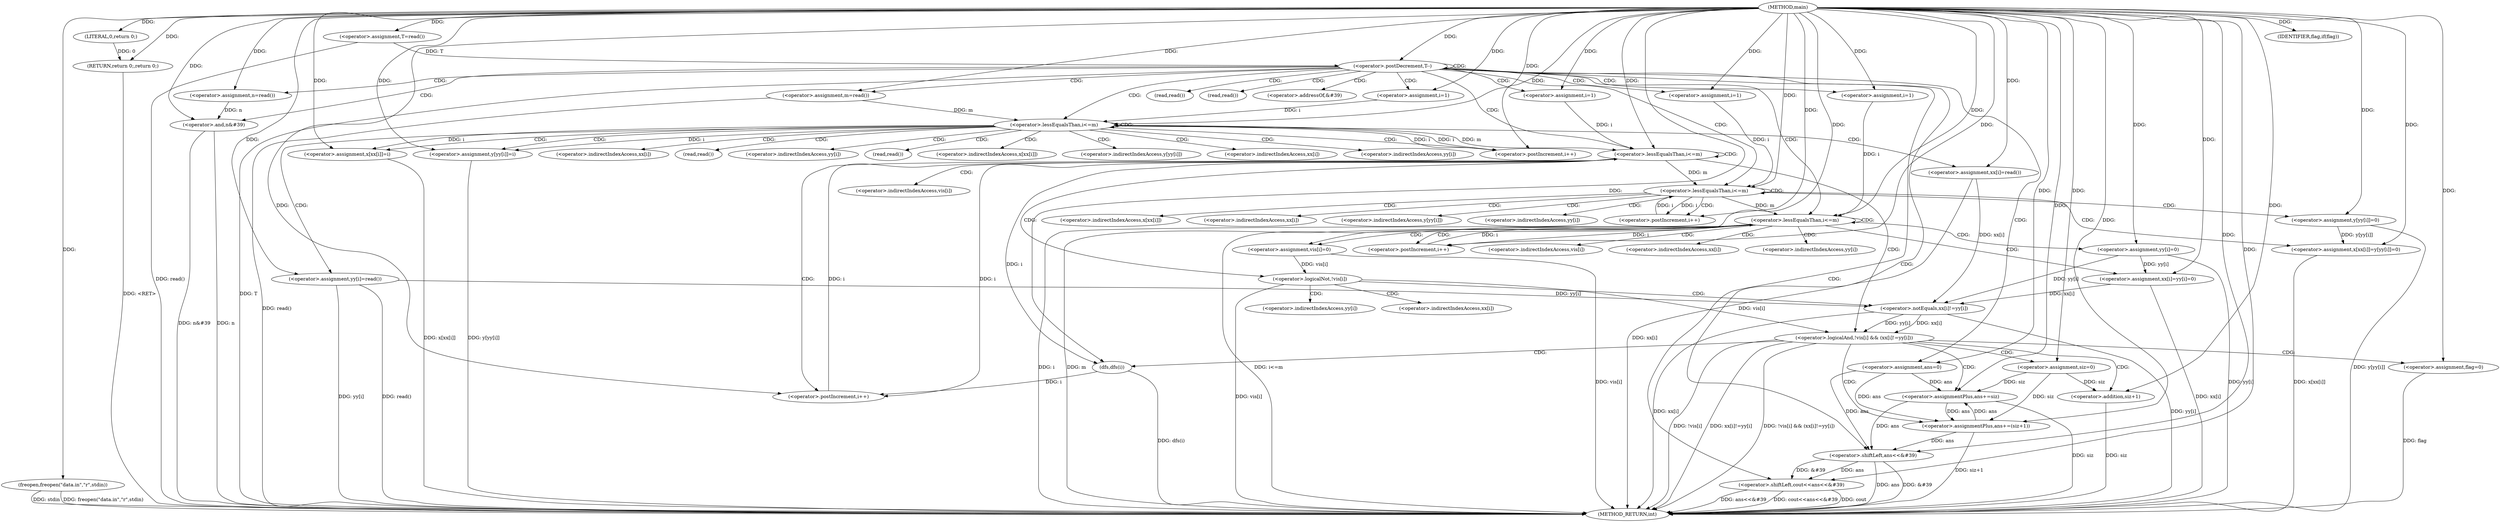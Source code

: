 digraph "main" {  
"1000501" [label = "(METHOD,main)" ]
"1000662" [label = "(METHOD_RETURN,int)" ]
"1000503" [label = "(freopen,freopen(\"data.in\",\"r\",stdin))" ]
"1000507" [label = "(<operator>.assignment,T=read())" ]
"1000660" [label = "(RETURN,return 0;,return 0;)" ]
"1000511" [label = "(<operator>.postDecrement,T--)" ]
"1000661" [label = "(LITERAL,0,return 0;)" ]
"1000514" [label = "(<operator>.assignment,n=read())" ]
"1000517" [label = "(<operator>.assignment,m=read())" ]
"1000555" [label = "(<operator>.assignment,ans=0)" ]
"1000602" [label = "(<operator>.shiftLeft,cout<<ans<<&#39)" ]
"1000608" [label = "(<operator>.and,n&#39)" ]
"1000522" [label = "(<operator>.assignment,i=1)" ]
"1000525" [label = "(<operator>.lessEqualsThan,i<=m)" ]
"1000528" [label = "(<operator>.postIncrement,i++)" ]
"1000560" [label = "(<operator>.assignment,i=1)" ]
"1000563" [label = "(<operator>.lessEqualsThan,i<=m)" ]
"1000566" [label = "(<operator>.postIncrement,i++)" ]
"1000613" [label = "(<operator>.assignment,i=1)" ]
"1000616" [label = "(<operator>.lessEqualsThan,i<=m)" ]
"1000619" [label = "(<operator>.postIncrement,i++)" ]
"1000637" [label = "(<operator>.assignment,i=1)" ]
"1000640" [label = "(<operator>.lessEqualsThan,i<=m)" ]
"1000643" [label = "(<operator>.postIncrement,i++)" ]
"1000531" [label = "(<operator>.assignment,xx[i]=read())" ]
"1000536" [label = "(<operator>.assignment,yy[i]=read())" ]
"1000541" [label = "(<operator>.assignment,x[xx[i]]=i)" ]
"1000548" [label = "(<operator>.assignment,y[yy[i]]=i)" ]
"1000604" [label = "(<operator>.shiftLeft,ans<<&#39)" ]
"1000622" [label = "(<operator>.assignment,x[xx[i]]=y[yy[i]]=0)" ]
"1000646" [label = "(<operator>.assignment,vis[i]=0)" ]
"1000651" [label = "(<operator>.assignment,xx[i]=yy[i]=0)" ]
"1000570" [label = "(<operator>.logicalAnd,!vis[i] && (xx[i]!=yy[i]))" ]
"1000583" [label = "(<operator>.assignment,flag=0)" ]
"1000586" [label = "(<operator>.assignment,siz=0)" ]
"1000589" [label = "(dfs,dfs(i))" ]
"1000628" [label = "(<operator>.assignment,y[yy[i]]=0)" ]
"1000655" [label = "(<operator>.assignment,yy[i]=0)" ]
"1000571" [label = "(<operator>.logicalNot,!vis[i])" ]
"1000575" [label = "(<operator>.notEquals,xx[i]!=yy[i])" ]
"1000592" [label = "(IDENTIFIER,flag,if(flag))" ]
"1000593" [label = "(<operator>.assignmentPlus,ans+=siz)" ]
"1000597" [label = "(<operator>.assignmentPlus,ans+=(siz+1))" ]
"1000599" [label = "(<operator>.addition,siz+1)" ]
"1000516" [label = "(read,read())" ]
"1000519" [label = "(read,read())" ]
"1000606" [label = "(<operator>.addressOf,&#39)" ]
"1000532" [label = "(<operator>.indirectIndexAccess,xx[i])" ]
"1000535" [label = "(read,read())" ]
"1000537" [label = "(<operator>.indirectIndexAccess,yy[i])" ]
"1000540" [label = "(read,read())" ]
"1000542" [label = "(<operator>.indirectIndexAccess,x[xx[i]])" ]
"1000549" [label = "(<operator>.indirectIndexAccess,y[yy[i]])" ]
"1000623" [label = "(<operator>.indirectIndexAccess,x[xx[i]])" ]
"1000647" [label = "(<operator>.indirectIndexAccess,vis[i])" ]
"1000652" [label = "(<operator>.indirectIndexAccess,xx[i])" ]
"1000544" [label = "(<operator>.indirectIndexAccess,xx[i])" ]
"1000551" [label = "(<operator>.indirectIndexAccess,yy[i])" ]
"1000625" [label = "(<operator>.indirectIndexAccess,xx[i])" ]
"1000629" [label = "(<operator>.indirectIndexAccess,y[yy[i]])" ]
"1000656" [label = "(<operator>.indirectIndexAccess,yy[i])" ]
"1000572" [label = "(<operator>.indirectIndexAccess,vis[i])" ]
"1000576" [label = "(<operator>.indirectIndexAccess,xx[i])" ]
"1000579" [label = "(<operator>.indirectIndexAccess,yy[i])" ]
"1000631" [label = "(<operator>.indirectIndexAccess,yy[i])" ]
  "1000660" -> "1000662"  [ label = "DDG: <RET>"] 
  "1000503" -> "1000662"  [ label = "DDG: freopen(\"data.in\",\"r\",stdin)"] 
  "1000507" -> "1000662"  [ label = "DDG: read()"] 
  "1000511" -> "1000662"  [ label = "DDG: T"] 
  "1000517" -> "1000662"  [ label = "DDG: read()"] 
  "1000604" -> "1000662"  [ label = "DDG: ans"] 
  "1000604" -> "1000662"  [ label = "DDG: &#39"] 
  "1000602" -> "1000662"  [ label = "DDG: ans<<&#39"] 
  "1000602" -> "1000662"  [ label = "DDG: cout<<ans<<&#39"] 
  "1000608" -> "1000662"  [ label = "DDG: n"] 
  "1000608" -> "1000662"  [ label = "DDG: n&#39"] 
  "1000640" -> "1000662"  [ label = "DDG: i"] 
  "1000640" -> "1000662"  [ label = "DDG: m"] 
  "1000640" -> "1000662"  [ label = "DDG: i<=m"] 
  "1000646" -> "1000662"  [ label = "DDG: vis[i]"] 
  "1000651" -> "1000662"  [ label = "DDG: xx[i]"] 
  "1000655" -> "1000662"  [ label = "DDG: yy[i]"] 
  "1000622" -> "1000662"  [ label = "DDG: x[xx[i]]"] 
  "1000628" -> "1000662"  [ label = "DDG: y[yy[i]]"] 
  "1000571" -> "1000662"  [ label = "DDG: vis[i]"] 
  "1000570" -> "1000662"  [ label = "DDG: !vis[i]"] 
  "1000575" -> "1000662"  [ label = "DDG: xx[i]"] 
  "1000575" -> "1000662"  [ label = "DDG: yy[i]"] 
  "1000570" -> "1000662"  [ label = "DDG: xx[i]!=yy[i]"] 
  "1000570" -> "1000662"  [ label = "DDG: !vis[i] && (xx[i]!=yy[i])"] 
  "1000589" -> "1000662"  [ label = "DDG: dfs(i)"] 
  "1000599" -> "1000662"  [ label = "DDG: siz"] 
  "1000597" -> "1000662"  [ label = "DDG: siz+1"] 
  "1000593" -> "1000662"  [ label = "DDG: siz"] 
  "1000531" -> "1000662"  [ label = "DDG: xx[i]"] 
  "1000536" -> "1000662"  [ label = "DDG: yy[i]"] 
  "1000536" -> "1000662"  [ label = "DDG: read()"] 
  "1000541" -> "1000662"  [ label = "DDG: x[xx[i]]"] 
  "1000548" -> "1000662"  [ label = "DDG: y[yy[i]]"] 
  "1000602" -> "1000662"  [ label = "DDG: cout"] 
  "1000503" -> "1000662"  [ label = "DDG: stdin"] 
  "1000583" -> "1000662"  [ label = "DDG: flag"] 
  "1000501" -> "1000507"  [ label = "DDG: "] 
  "1000661" -> "1000660"  [ label = "DDG: 0"] 
  "1000501" -> "1000660"  [ label = "DDG: "] 
  "1000501" -> "1000503"  [ label = "DDG: "] 
  "1000501" -> "1000661"  [ label = "DDG: "] 
  "1000507" -> "1000511"  [ label = "DDG: T"] 
  "1000501" -> "1000511"  [ label = "DDG: "] 
  "1000501" -> "1000514"  [ label = "DDG: "] 
  "1000501" -> "1000517"  [ label = "DDG: "] 
  "1000501" -> "1000555"  [ label = "DDG: "] 
  "1000501" -> "1000522"  [ label = "DDG: "] 
  "1000501" -> "1000560"  [ label = "DDG: "] 
  "1000501" -> "1000602"  [ label = "DDG: "] 
  "1000604" -> "1000602"  [ label = "DDG: ans"] 
  "1000604" -> "1000602"  [ label = "DDG: &#39"] 
  "1000514" -> "1000608"  [ label = "DDG: n"] 
  "1000501" -> "1000608"  [ label = "DDG: "] 
  "1000501" -> "1000613"  [ label = "DDG: "] 
  "1000501" -> "1000637"  [ label = "DDG: "] 
  "1000522" -> "1000525"  [ label = "DDG: i"] 
  "1000528" -> "1000525"  [ label = "DDG: i"] 
  "1000501" -> "1000525"  [ label = "DDG: "] 
  "1000517" -> "1000525"  [ label = "DDG: m"] 
  "1000501" -> "1000528"  [ label = "DDG: "] 
  "1000525" -> "1000528"  [ label = "DDG: i"] 
  "1000501" -> "1000531"  [ label = "DDG: "] 
  "1000501" -> "1000536"  [ label = "DDG: "] 
  "1000525" -> "1000541"  [ label = "DDG: i"] 
  "1000501" -> "1000541"  [ label = "DDG: "] 
  "1000501" -> "1000548"  [ label = "DDG: "] 
  "1000525" -> "1000548"  [ label = "DDG: i"] 
  "1000560" -> "1000563"  [ label = "DDG: i"] 
  "1000566" -> "1000563"  [ label = "DDG: i"] 
  "1000501" -> "1000563"  [ label = "DDG: "] 
  "1000525" -> "1000563"  [ label = "DDG: m"] 
  "1000563" -> "1000566"  [ label = "DDG: i"] 
  "1000589" -> "1000566"  [ label = "DDG: i"] 
  "1000501" -> "1000566"  [ label = "DDG: "] 
  "1000555" -> "1000604"  [ label = "DDG: ans"] 
  "1000597" -> "1000604"  [ label = "DDG: ans"] 
  "1000593" -> "1000604"  [ label = "DDG: ans"] 
  "1000501" -> "1000604"  [ label = "DDG: "] 
  "1000613" -> "1000616"  [ label = "DDG: i"] 
  "1000619" -> "1000616"  [ label = "DDG: i"] 
  "1000501" -> "1000616"  [ label = "DDG: "] 
  "1000563" -> "1000616"  [ label = "DDG: m"] 
  "1000616" -> "1000619"  [ label = "DDG: i"] 
  "1000501" -> "1000619"  [ label = "DDG: "] 
  "1000637" -> "1000640"  [ label = "DDG: i"] 
  "1000643" -> "1000640"  [ label = "DDG: i"] 
  "1000501" -> "1000640"  [ label = "DDG: "] 
  "1000616" -> "1000640"  [ label = "DDG: m"] 
  "1000640" -> "1000643"  [ label = "DDG: i"] 
  "1000501" -> "1000643"  [ label = "DDG: "] 
  "1000501" -> "1000646"  [ label = "DDG: "] 
  "1000628" -> "1000622"  [ label = "DDG: y[yy[i]]"] 
  "1000501" -> "1000622"  [ label = "DDG: "] 
  "1000655" -> "1000651"  [ label = "DDG: yy[i]"] 
  "1000501" -> "1000651"  [ label = "DDG: "] 
  "1000571" -> "1000570"  [ label = "DDG: vis[i]"] 
  "1000575" -> "1000570"  [ label = "DDG: yy[i]"] 
  "1000575" -> "1000570"  [ label = "DDG: xx[i]"] 
  "1000501" -> "1000583"  [ label = "DDG: "] 
  "1000501" -> "1000586"  [ label = "DDG: "] 
  "1000501" -> "1000628"  [ label = "DDG: "] 
  "1000501" -> "1000655"  [ label = "DDG: "] 
  "1000646" -> "1000571"  [ label = "DDG: vis[i]"] 
  "1000651" -> "1000575"  [ label = "DDG: xx[i]"] 
  "1000531" -> "1000575"  [ label = "DDG: xx[i]"] 
  "1000655" -> "1000575"  [ label = "DDG: yy[i]"] 
  "1000536" -> "1000575"  [ label = "DDG: yy[i]"] 
  "1000563" -> "1000589"  [ label = "DDG: i"] 
  "1000501" -> "1000589"  [ label = "DDG: "] 
  "1000501" -> "1000592"  [ label = "DDG: "] 
  "1000586" -> "1000593"  [ label = "DDG: siz"] 
  "1000501" -> "1000593"  [ label = "DDG: "] 
  "1000555" -> "1000593"  [ label = "DDG: ans"] 
  "1000597" -> "1000593"  [ label = "DDG: ans"] 
  "1000586" -> "1000597"  [ label = "DDG: siz"] 
  "1000501" -> "1000597"  [ label = "DDG: "] 
  "1000555" -> "1000597"  [ label = "DDG: ans"] 
  "1000593" -> "1000597"  [ label = "DDG: ans"] 
  "1000586" -> "1000599"  [ label = "DDG: siz"] 
  "1000501" -> "1000599"  [ label = "DDG: "] 
  "1000511" -> "1000560"  [ label = "CDG: "] 
  "1000511" -> "1000637"  [ label = "CDG: "] 
  "1000511" -> "1000525"  [ label = "CDG: "] 
  "1000511" -> "1000514"  [ label = "CDG: "] 
  "1000511" -> "1000608"  [ label = "CDG: "] 
  "1000511" -> "1000563"  [ label = "CDG: "] 
  "1000511" -> "1000517"  [ label = "CDG: "] 
  "1000511" -> "1000511"  [ label = "CDG: "] 
  "1000511" -> "1000616"  [ label = "CDG: "] 
  "1000511" -> "1000522"  [ label = "CDG: "] 
  "1000511" -> "1000602"  [ label = "CDG: "] 
  "1000511" -> "1000555"  [ label = "CDG: "] 
  "1000511" -> "1000516"  [ label = "CDG: "] 
  "1000511" -> "1000640"  [ label = "CDG: "] 
  "1000511" -> "1000519"  [ label = "CDG: "] 
  "1000511" -> "1000613"  [ label = "CDG: "] 
  "1000511" -> "1000604"  [ label = "CDG: "] 
  "1000511" -> "1000606"  [ label = "CDG: "] 
  "1000525" -> "1000537"  [ label = "CDG: "] 
  "1000525" -> "1000541"  [ label = "CDG: "] 
  "1000525" -> "1000540"  [ label = "CDG: "] 
  "1000525" -> "1000525"  [ label = "CDG: "] 
  "1000525" -> "1000548"  [ label = "CDG: "] 
  "1000525" -> "1000551"  [ label = "CDG: "] 
  "1000525" -> "1000536"  [ label = "CDG: "] 
  "1000525" -> "1000532"  [ label = "CDG: "] 
  "1000525" -> "1000544"  [ label = "CDG: "] 
  "1000525" -> "1000535"  [ label = "CDG: "] 
  "1000525" -> "1000549"  [ label = "CDG: "] 
  "1000525" -> "1000531"  [ label = "CDG: "] 
  "1000525" -> "1000528"  [ label = "CDG: "] 
  "1000525" -> "1000542"  [ label = "CDG: "] 
  "1000563" -> "1000571"  [ label = "CDG: "] 
  "1000563" -> "1000570"  [ label = "CDG: "] 
  "1000563" -> "1000563"  [ label = "CDG: "] 
  "1000563" -> "1000566"  [ label = "CDG: "] 
  "1000563" -> "1000572"  [ label = "CDG: "] 
  "1000616" -> "1000631"  [ label = "CDG: "] 
  "1000616" -> "1000616"  [ label = "CDG: "] 
  "1000616" -> "1000619"  [ label = "CDG: "] 
  "1000616" -> "1000623"  [ label = "CDG: "] 
  "1000616" -> "1000625"  [ label = "CDG: "] 
  "1000616" -> "1000629"  [ label = "CDG: "] 
  "1000616" -> "1000628"  [ label = "CDG: "] 
  "1000616" -> "1000622"  [ label = "CDG: "] 
  "1000640" -> "1000646"  [ label = "CDG: "] 
  "1000640" -> "1000652"  [ label = "CDG: "] 
  "1000640" -> "1000655"  [ label = "CDG: "] 
  "1000640" -> "1000647"  [ label = "CDG: "] 
  "1000640" -> "1000640"  [ label = "CDG: "] 
  "1000640" -> "1000656"  [ label = "CDG: "] 
  "1000640" -> "1000643"  [ label = "CDG: "] 
  "1000640" -> "1000651"  [ label = "CDG: "] 
  "1000570" -> "1000586"  [ label = "CDG: "] 
  "1000570" -> "1000589"  [ label = "CDG: "] 
  "1000570" -> "1000583"  [ label = "CDG: "] 
  "1000570" -> "1000597"  [ label = "CDG: "] 
  "1000570" -> "1000593"  [ label = "CDG: "] 
  "1000570" -> "1000599"  [ label = "CDG: "] 
  "1000571" -> "1000579"  [ label = "CDG: "] 
  "1000571" -> "1000576"  [ label = "CDG: "] 
  "1000571" -> "1000575"  [ label = "CDG: "] 
}
